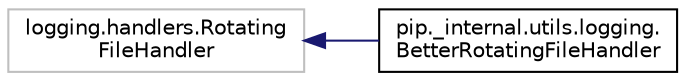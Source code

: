 digraph "Graphical Class Hierarchy"
{
 // LATEX_PDF_SIZE
  edge [fontname="Helvetica",fontsize="10",labelfontname="Helvetica",labelfontsize="10"];
  node [fontname="Helvetica",fontsize="10",shape=record];
  rankdir="LR";
  Node2959 [label="logging.handlers.Rotating\lFileHandler",height=0.2,width=0.4,color="grey75", fillcolor="white", style="filled",tooltip=" "];
  Node2959 -> Node0 [dir="back",color="midnightblue",fontsize="10",style="solid",fontname="Helvetica"];
  Node0 [label="pip._internal.utils.logging.\lBetterRotatingFileHandler",height=0.2,width=0.4,color="black", fillcolor="white", style="filled",URL="$classpip_1_1__internal_1_1utils_1_1logging_1_1BetterRotatingFileHandler.html",tooltip=" "];
}
